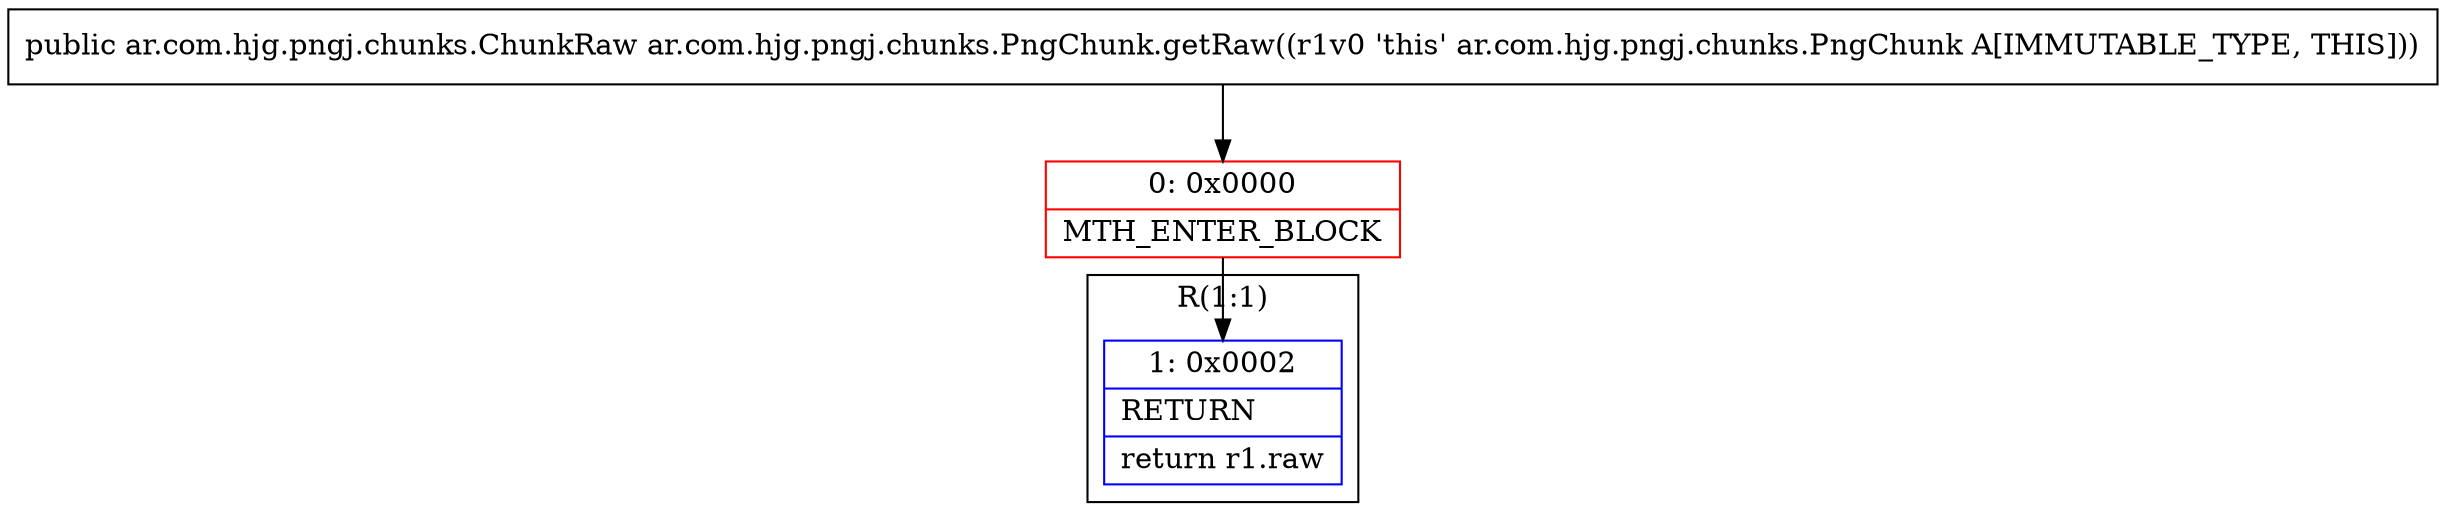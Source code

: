 digraph "CFG forar.com.hjg.pngj.chunks.PngChunk.getRaw()Lar\/com\/hjg\/pngj\/chunks\/ChunkRaw;" {
subgraph cluster_Region_1357039034 {
label = "R(1:1)";
node [shape=record,color=blue];
Node_1 [shape=record,label="{1\:\ 0x0002|RETURN\l|return r1.raw\l}"];
}
Node_0 [shape=record,color=red,label="{0\:\ 0x0000|MTH_ENTER_BLOCK\l}"];
MethodNode[shape=record,label="{public ar.com.hjg.pngj.chunks.ChunkRaw ar.com.hjg.pngj.chunks.PngChunk.getRaw((r1v0 'this' ar.com.hjg.pngj.chunks.PngChunk A[IMMUTABLE_TYPE, THIS])) }"];
MethodNode -> Node_0;
Node_0 -> Node_1;
}

